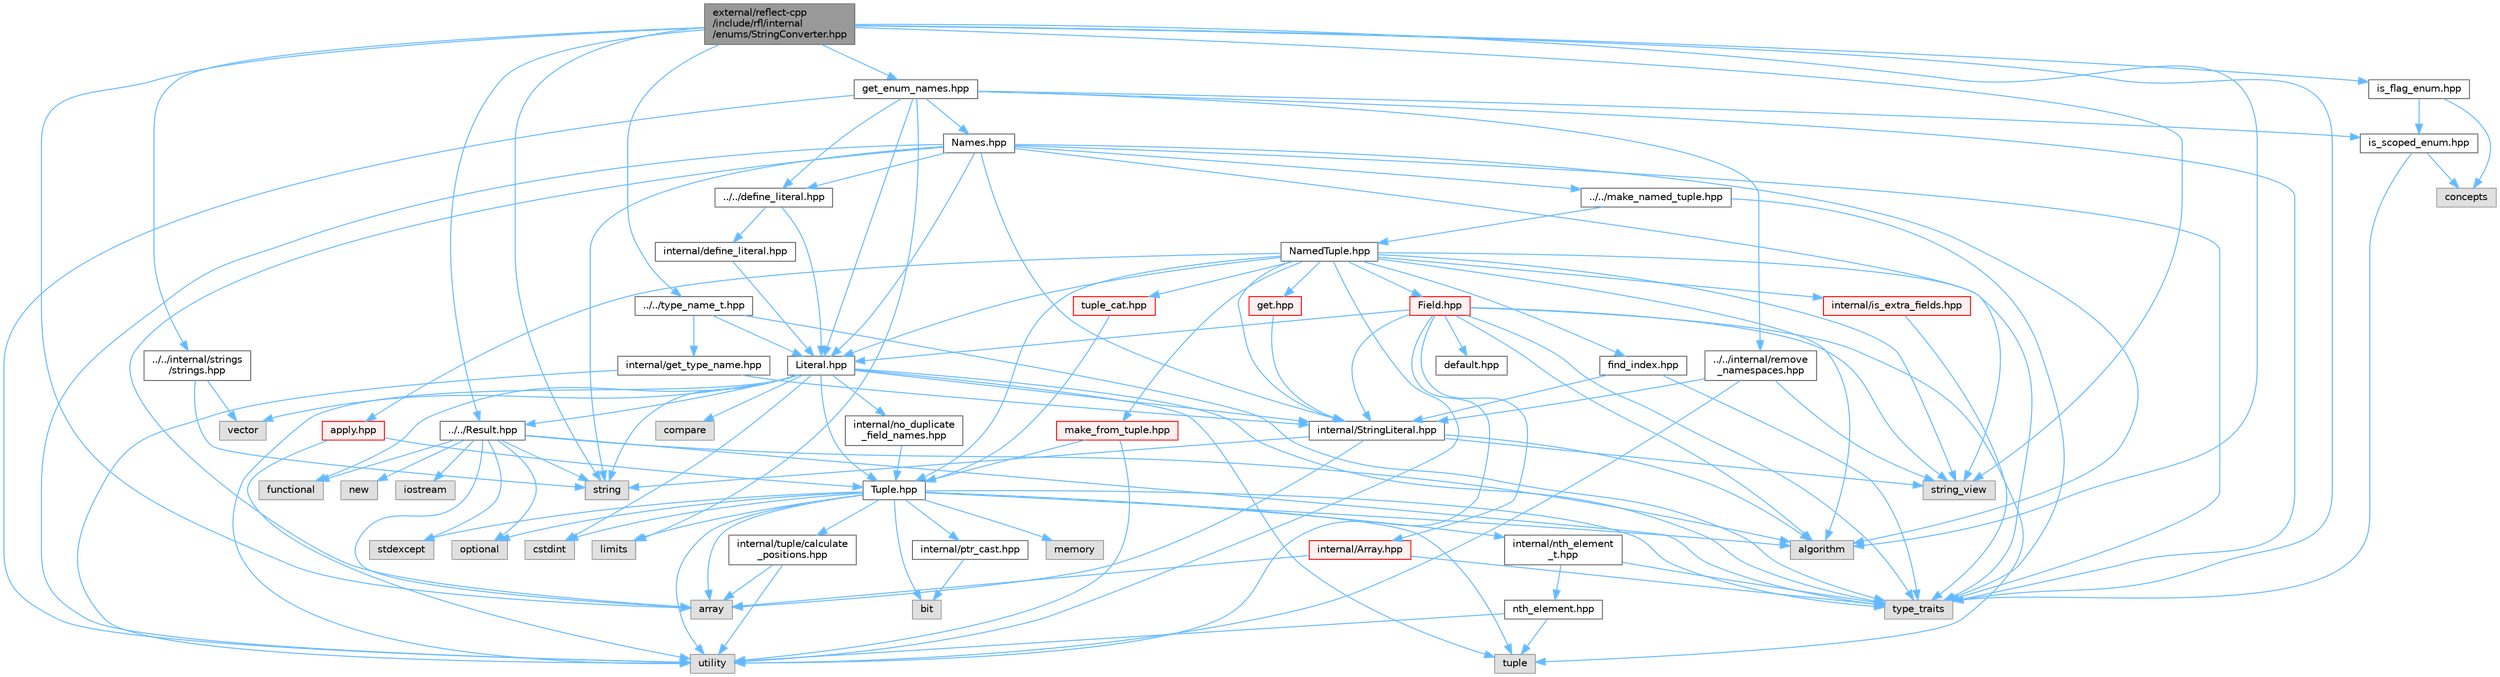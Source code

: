 digraph "external/reflect-cpp/include/rfl/internal/enums/StringConverter.hpp"
{
 // LATEX_PDF_SIZE
  bgcolor="transparent";
  edge [fontname=Helvetica,fontsize=10,labelfontname=Helvetica,labelfontsize=10];
  node [fontname=Helvetica,fontsize=10,shape=box,height=0.2,width=0.4];
  Node1 [id="Node000001",label="external/reflect-cpp\l/include/rfl/internal\l/enums/StringConverter.hpp",height=0.2,width=0.4,color="gray40", fillcolor="grey60", style="filled", fontcolor="black",tooltip=" "];
  Node1 -> Node2 [id="edge129_Node000001_Node000002",color="steelblue1",style="solid",tooltip=" "];
  Node2 [id="Node000002",label="algorithm",height=0.2,width=0.4,color="grey60", fillcolor="#E0E0E0", style="filled",tooltip=" "];
  Node1 -> Node3 [id="edge130_Node000001_Node000003",color="steelblue1",style="solid",tooltip=" "];
  Node3 [id="Node000003",label="array",height=0.2,width=0.4,color="grey60", fillcolor="#E0E0E0", style="filled",tooltip=" "];
  Node1 -> Node4 [id="edge131_Node000001_Node000004",color="steelblue1",style="solid",tooltip=" "];
  Node4 [id="Node000004",label="string",height=0.2,width=0.4,color="grey60", fillcolor="#E0E0E0", style="filled",tooltip=" "];
  Node1 -> Node5 [id="edge132_Node000001_Node000005",color="steelblue1",style="solid",tooltip=" "];
  Node5 [id="Node000005",label="string_view",height=0.2,width=0.4,color="grey60", fillcolor="#E0E0E0", style="filled",tooltip=" "];
  Node1 -> Node6 [id="edge133_Node000001_Node000006",color="steelblue1",style="solid",tooltip=" "];
  Node6 [id="Node000006",label="type_traits",height=0.2,width=0.4,color="grey60", fillcolor="#E0E0E0", style="filled",tooltip=" "];
  Node1 -> Node7 [id="edge134_Node000001_Node000007",color="steelblue1",style="solid",tooltip=" "];
  Node7 [id="Node000007",label="../../Result.hpp",height=0.2,width=0.4,color="grey40", fillcolor="white", style="filled",URL="$_result_8hpp.html",tooltip=" "];
  Node7 -> Node2 [id="edge135_Node000007_Node000002",color="steelblue1",style="solid",tooltip=" "];
  Node7 -> Node3 [id="edge136_Node000007_Node000003",color="steelblue1",style="solid",tooltip=" "];
  Node7 -> Node8 [id="edge137_Node000007_Node000008",color="steelblue1",style="solid",tooltip=" "];
  Node8 [id="Node000008",label="functional",height=0.2,width=0.4,color="grey60", fillcolor="#E0E0E0", style="filled",tooltip=" "];
  Node7 -> Node9 [id="edge138_Node000007_Node000009",color="steelblue1",style="solid",tooltip=" "];
  Node9 [id="Node000009",label="iostream",height=0.2,width=0.4,color="grey60", fillcolor="#E0E0E0", style="filled",tooltip=" "];
  Node7 -> Node10 [id="edge139_Node000007_Node000010",color="steelblue1",style="solid",tooltip=" "];
  Node10 [id="Node000010",label="new",height=0.2,width=0.4,color="grey60", fillcolor="#E0E0E0", style="filled",tooltip=" "];
  Node7 -> Node11 [id="edge140_Node000007_Node000011",color="steelblue1",style="solid",tooltip=" "];
  Node11 [id="Node000011",label="optional",height=0.2,width=0.4,color="grey60", fillcolor="#E0E0E0", style="filled",tooltip=" "];
  Node7 -> Node12 [id="edge141_Node000007_Node000012",color="steelblue1",style="solid",tooltip=" "];
  Node12 [id="Node000012",label="stdexcept",height=0.2,width=0.4,color="grey60", fillcolor="#E0E0E0", style="filled",tooltip=" "];
  Node7 -> Node4 [id="edge142_Node000007_Node000004",color="steelblue1",style="solid",tooltip=" "];
  Node7 -> Node6 [id="edge143_Node000007_Node000006",color="steelblue1",style="solid",tooltip=" "];
  Node1 -> Node13 [id="edge144_Node000001_Node000013",color="steelblue1",style="solid",tooltip=" "];
  Node13 [id="Node000013",label="../../internal/strings\l/strings.hpp",height=0.2,width=0.4,color="grey40", fillcolor="white", style="filled",URL="$strings_8hpp.html",tooltip=" "];
  Node13 -> Node4 [id="edge145_Node000013_Node000004",color="steelblue1",style="solid",tooltip=" "];
  Node13 -> Node14 [id="edge146_Node000013_Node000014",color="steelblue1",style="solid",tooltip=" "];
  Node14 [id="Node000014",label="vector",height=0.2,width=0.4,color="grey60", fillcolor="#E0E0E0", style="filled",tooltip=" "];
  Node1 -> Node15 [id="edge147_Node000001_Node000015",color="steelblue1",style="solid",tooltip=" "];
  Node15 [id="Node000015",label="../../type_name_t.hpp",height=0.2,width=0.4,color="grey40", fillcolor="white", style="filled",URL="$type__name__t_8hpp.html",tooltip=" "];
  Node15 -> Node6 [id="edge148_Node000015_Node000006",color="steelblue1",style="solid",tooltip=" "];
  Node15 -> Node16 [id="edge149_Node000015_Node000016",color="steelblue1",style="solid",tooltip=" "];
  Node16 [id="Node000016",label="Literal.hpp",height=0.2,width=0.4,color="grey40", fillcolor="white", style="filled",URL="$_literal_8hpp.html",tooltip=" "];
  Node16 -> Node17 [id="edge150_Node000016_Node000017",color="steelblue1",style="solid",tooltip=" "];
  Node17 [id="Node000017",label="compare",height=0.2,width=0.4,color="grey60", fillcolor="#E0E0E0", style="filled",tooltip=" "];
  Node16 -> Node18 [id="edge151_Node000016_Node000018",color="steelblue1",style="solid",tooltip=" "];
  Node18 [id="Node000018",label="cstdint",height=0.2,width=0.4,color="grey60", fillcolor="#E0E0E0", style="filled",tooltip=" "];
  Node16 -> Node8 [id="edge152_Node000016_Node000008",color="steelblue1",style="solid",tooltip=" "];
  Node16 -> Node4 [id="edge153_Node000016_Node000004",color="steelblue1",style="solid",tooltip=" "];
  Node16 -> Node19 [id="edge154_Node000016_Node000019",color="steelblue1",style="solid",tooltip=" "];
  Node19 [id="Node000019",label="tuple",height=0.2,width=0.4,color="grey60", fillcolor="#E0E0E0", style="filled",tooltip=" "];
  Node16 -> Node6 [id="edge155_Node000016_Node000006",color="steelblue1",style="solid",tooltip=" "];
  Node16 -> Node20 [id="edge156_Node000016_Node000020",color="steelblue1",style="solid",tooltip=" "];
  Node20 [id="Node000020",label="utility",height=0.2,width=0.4,color="grey60", fillcolor="#E0E0E0", style="filled",tooltip=" "];
  Node16 -> Node14 [id="edge157_Node000016_Node000014",color="steelblue1",style="solid",tooltip=" "];
  Node16 -> Node7 [id="edge158_Node000016_Node000007",color="steelblue1",style="solid",tooltip=" "];
  Node16 -> Node21 [id="edge159_Node000016_Node000021",color="steelblue1",style="solid",tooltip=" "];
  Node21 [id="Node000021",label="Tuple.hpp",height=0.2,width=0.4,color="grey40", fillcolor="white", style="filled",URL="$_tuple_8hpp.html",tooltip=" "];
  Node21 -> Node2 [id="edge160_Node000021_Node000002",color="steelblue1",style="solid",tooltip=" "];
  Node21 -> Node3 [id="edge161_Node000021_Node000003",color="steelblue1",style="solid",tooltip=" "];
  Node21 -> Node22 [id="edge162_Node000021_Node000022",color="steelblue1",style="solid",tooltip=" "];
  Node22 [id="Node000022",label="bit",height=0.2,width=0.4,color="grey60", fillcolor="#E0E0E0", style="filled",tooltip=" "];
  Node21 -> Node18 [id="edge163_Node000021_Node000018",color="steelblue1",style="solid",tooltip=" "];
  Node21 -> Node23 [id="edge164_Node000021_Node000023",color="steelblue1",style="solid",tooltip=" "];
  Node23 [id="Node000023",label="limits",height=0.2,width=0.4,color="grey60", fillcolor="#E0E0E0", style="filled",tooltip=" "];
  Node21 -> Node24 [id="edge165_Node000021_Node000024",color="steelblue1",style="solid",tooltip=" "];
  Node24 [id="Node000024",label="memory",height=0.2,width=0.4,color="grey60", fillcolor="#E0E0E0", style="filled",tooltip=" "];
  Node21 -> Node11 [id="edge166_Node000021_Node000011",color="steelblue1",style="solid",tooltip=" "];
  Node21 -> Node12 [id="edge167_Node000021_Node000012",color="steelblue1",style="solid",tooltip=" "];
  Node21 -> Node19 [id="edge168_Node000021_Node000019",color="steelblue1",style="solid",tooltip=" "];
  Node21 -> Node6 [id="edge169_Node000021_Node000006",color="steelblue1",style="solid",tooltip=" "];
  Node21 -> Node20 [id="edge170_Node000021_Node000020",color="steelblue1",style="solid",tooltip=" "];
  Node21 -> Node25 [id="edge171_Node000021_Node000025",color="steelblue1",style="solid",tooltip=" "];
  Node25 [id="Node000025",label="internal/nth_element\l_t.hpp",height=0.2,width=0.4,color="grey40", fillcolor="white", style="filled",URL="$nth__element__t_8hpp.html",tooltip=" "];
  Node25 -> Node6 [id="edge172_Node000025_Node000006",color="steelblue1",style="solid",tooltip=" "];
  Node25 -> Node26 [id="edge173_Node000025_Node000026",color="steelblue1",style="solid",tooltip=" "];
  Node26 [id="Node000026",label="nth_element.hpp",height=0.2,width=0.4,color="grey40", fillcolor="white", style="filled",URL="$nth__element_8hpp.html",tooltip=" "];
  Node26 -> Node19 [id="edge174_Node000026_Node000019",color="steelblue1",style="solid",tooltip=" "];
  Node26 -> Node20 [id="edge175_Node000026_Node000020",color="steelblue1",style="solid",tooltip=" "];
  Node21 -> Node27 [id="edge176_Node000021_Node000027",color="steelblue1",style="solid",tooltip=" "];
  Node27 [id="Node000027",label="internal/ptr_cast.hpp",height=0.2,width=0.4,color="grey40", fillcolor="white", style="filled",URL="$ptr__cast_8hpp.html",tooltip=" "];
  Node27 -> Node22 [id="edge177_Node000027_Node000022",color="steelblue1",style="solid",tooltip=" "];
  Node21 -> Node28 [id="edge178_Node000021_Node000028",color="steelblue1",style="solid",tooltip=" "];
  Node28 [id="Node000028",label="internal/tuple/calculate\l_positions.hpp",height=0.2,width=0.4,color="grey40", fillcolor="white", style="filled",URL="$calculate__positions_8hpp.html",tooltip=" "];
  Node28 -> Node3 [id="edge179_Node000028_Node000003",color="steelblue1",style="solid",tooltip=" "];
  Node28 -> Node20 [id="edge180_Node000028_Node000020",color="steelblue1",style="solid",tooltip=" "];
  Node16 -> Node29 [id="edge181_Node000016_Node000029",color="steelblue1",style="solid",tooltip=" "];
  Node29 [id="Node000029",label="internal/StringLiteral.hpp",height=0.2,width=0.4,color="grey40", fillcolor="white", style="filled",URL="$_string_literal_8hpp.html",tooltip=" "];
  Node29 -> Node2 [id="edge182_Node000029_Node000002",color="steelblue1",style="solid",tooltip=" "];
  Node29 -> Node3 [id="edge183_Node000029_Node000003",color="steelblue1",style="solid",tooltip=" "];
  Node29 -> Node4 [id="edge184_Node000029_Node000004",color="steelblue1",style="solid",tooltip=" "];
  Node29 -> Node5 [id="edge185_Node000029_Node000005",color="steelblue1",style="solid",tooltip=" "];
  Node16 -> Node30 [id="edge186_Node000016_Node000030",color="steelblue1",style="solid",tooltip=" "];
  Node30 [id="Node000030",label="internal/no_duplicate\l_field_names.hpp",height=0.2,width=0.4,color="grey40", fillcolor="white", style="filled",URL="$no__duplicate__field__names_8hpp.html",tooltip=" "];
  Node30 -> Node21 [id="edge187_Node000030_Node000021",color="steelblue1",style="solid",tooltip=" "];
  Node15 -> Node31 [id="edge188_Node000015_Node000031",color="steelblue1",style="solid",tooltip=" "];
  Node31 [id="Node000031",label="internal/get_type_name.hpp",height=0.2,width=0.4,color="grey40", fillcolor="white", style="filled",URL="$get__type__name_8hpp.html",tooltip=" "];
  Node31 -> Node20 [id="edge189_Node000031_Node000020",color="steelblue1",style="solid",tooltip=" "];
  Node31 -> Node29 [id="edge190_Node000031_Node000029",color="steelblue1",style="solid",tooltip=" "];
  Node1 -> Node32 [id="edge191_Node000001_Node000032",color="steelblue1",style="solid",tooltip=" "];
  Node32 [id="Node000032",label="get_enum_names.hpp",height=0.2,width=0.4,color="grey40", fillcolor="white", style="filled",URL="$get__enum__names_8hpp.html",tooltip=" "];
  Node32 -> Node23 [id="edge192_Node000032_Node000023",color="steelblue1",style="solid",tooltip=" "];
  Node32 -> Node6 [id="edge193_Node000032_Node000006",color="steelblue1",style="solid",tooltip=" "];
  Node32 -> Node20 [id="edge194_Node000032_Node000020",color="steelblue1",style="solid",tooltip=" "];
  Node32 -> Node16 [id="edge195_Node000032_Node000016",color="steelblue1",style="solid",tooltip=" "];
  Node32 -> Node33 [id="edge196_Node000032_Node000033",color="steelblue1",style="solid",tooltip=" "];
  Node33 [id="Node000033",label="../../define_literal.hpp",height=0.2,width=0.4,color="grey40", fillcolor="white", style="filled",URL="$define__literal_8hpp.html",tooltip=" "];
  Node33 -> Node16 [id="edge197_Node000033_Node000016",color="steelblue1",style="solid",tooltip=" "];
  Node33 -> Node34 [id="edge198_Node000033_Node000034",color="steelblue1",style="solid",tooltip=" "];
  Node34 [id="Node000034",label="internal/define_literal.hpp",height=0.2,width=0.4,color="grey40", fillcolor="white", style="filled",URL="$internal_2define__literal_8hpp.html",tooltip=" "];
  Node34 -> Node16 [id="edge199_Node000034_Node000016",color="steelblue1",style="solid",tooltip=" "];
  Node32 -> Node35 [id="edge200_Node000032_Node000035",color="steelblue1",style="solid",tooltip=" "];
  Node35 [id="Node000035",label="../../internal/remove\l_namespaces.hpp",height=0.2,width=0.4,color="grey40", fillcolor="white", style="filled",URL="$remove__namespaces_8hpp.html",tooltip=" "];
  Node35 -> Node5 [id="edge201_Node000035_Node000005",color="steelblue1",style="solid",tooltip=" "];
  Node35 -> Node20 [id="edge202_Node000035_Node000020",color="steelblue1",style="solid",tooltip=" "];
  Node35 -> Node29 [id="edge203_Node000035_Node000029",color="steelblue1",style="solid",tooltip=" "];
  Node32 -> Node36 [id="edge204_Node000032_Node000036",color="steelblue1",style="solid",tooltip=" "];
  Node36 [id="Node000036",label="Names.hpp",height=0.2,width=0.4,color="grey40", fillcolor="white", style="filled",URL="$_names_8hpp.html",tooltip=" "];
  Node36 -> Node2 [id="edge205_Node000036_Node000002",color="steelblue1",style="solid",tooltip=" "];
  Node36 -> Node3 [id="edge206_Node000036_Node000003",color="steelblue1",style="solid",tooltip=" "];
  Node36 -> Node4 [id="edge207_Node000036_Node000004",color="steelblue1",style="solid",tooltip=" "];
  Node36 -> Node5 [id="edge208_Node000036_Node000005",color="steelblue1",style="solid",tooltip=" "];
  Node36 -> Node6 [id="edge209_Node000036_Node000006",color="steelblue1",style="solid",tooltip=" "];
  Node36 -> Node20 [id="edge210_Node000036_Node000020",color="steelblue1",style="solid",tooltip=" "];
  Node36 -> Node16 [id="edge211_Node000036_Node000016",color="steelblue1",style="solid",tooltip=" "];
  Node36 -> Node33 [id="edge212_Node000036_Node000033",color="steelblue1",style="solid",tooltip=" "];
  Node36 -> Node37 [id="edge213_Node000036_Node000037",color="steelblue1",style="solid",tooltip=" "];
  Node37 [id="Node000037",label="../../make_named_tuple.hpp",height=0.2,width=0.4,color="grey40", fillcolor="white", style="filled",URL="$make__named__tuple_8hpp.html",tooltip=" "];
  Node37 -> Node6 [id="edge214_Node000037_Node000006",color="steelblue1",style="solid",tooltip=" "];
  Node37 -> Node38 [id="edge215_Node000037_Node000038",color="steelblue1",style="solid",tooltip=" "];
  Node38 [id="Node000038",label="NamedTuple.hpp",height=0.2,width=0.4,color="grey40", fillcolor="white", style="filled",URL="$_named_tuple_8hpp.html",tooltip=" "];
  Node38 -> Node2 [id="edge216_Node000038_Node000002",color="steelblue1",style="solid",tooltip=" "];
  Node38 -> Node5 [id="edge217_Node000038_Node000005",color="steelblue1",style="solid",tooltip=" "];
  Node38 -> Node6 [id="edge218_Node000038_Node000006",color="steelblue1",style="solid",tooltip=" "];
  Node38 -> Node20 [id="edge219_Node000038_Node000020",color="steelblue1",style="solid",tooltip=" "];
  Node38 -> Node39 [id="edge220_Node000038_Node000039",color="steelblue1",style="solid",tooltip=" "];
  Node39 [id="Node000039",label="Field.hpp",height=0.2,width=0.4,color="red", fillcolor="#FFF0F0", style="filled",URL="$_field_8hpp.html",tooltip=" "];
  Node39 -> Node2 [id="edge221_Node000039_Node000002",color="steelblue1",style="solid",tooltip=" "];
  Node39 -> Node5 [id="edge222_Node000039_Node000005",color="steelblue1",style="solid",tooltip=" "];
  Node39 -> Node19 [id="edge223_Node000039_Node000019",color="steelblue1",style="solid",tooltip=" "];
  Node39 -> Node6 [id="edge224_Node000039_Node000006",color="steelblue1",style="solid",tooltip=" "];
  Node39 -> Node20 [id="edge225_Node000039_Node000020",color="steelblue1",style="solid",tooltip=" "];
  Node39 -> Node16 [id="edge226_Node000039_Node000016",color="steelblue1",style="solid",tooltip=" "];
  Node39 -> Node40 [id="edge227_Node000039_Node000040",color="steelblue1",style="solid",tooltip=" "];
  Node40 [id="Node000040",label="default.hpp",height=0.2,width=0.4,color="grey40", fillcolor="white", style="filled",URL="$default_8hpp.html",tooltip=" "];
  Node39 -> Node41 [id="edge228_Node000039_Node000041",color="steelblue1",style="solid",tooltip=" "];
  Node41 [id="Node000041",label="internal/Array.hpp",height=0.2,width=0.4,color="red", fillcolor="#FFF0F0", style="filled",URL="$_array_8hpp.html",tooltip=" "];
  Node41 -> Node3 [id="edge229_Node000041_Node000003",color="steelblue1",style="solid",tooltip=" "];
  Node41 -> Node6 [id="edge230_Node000041_Node000006",color="steelblue1",style="solid",tooltip=" "];
  Node39 -> Node29 [id="edge231_Node000039_Node000029",color="steelblue1",style="solid",tooltip=" "];
  Node38 -> Node16 [id="edge232_Node000038_Node000016",color="steelblue1",style="solid",tooltip=" "];
  Node38 -> Node21 [id="edge233_Node000038_Node000021",color="steelblue1",style="solid",tooltip=" "];
  Node38 -> Node45 [id="edge234_Node000038_Node000045",color="steelblue1",style="solid",tooltip=" "];
  Node45 [id="Node000045",label="apply.hpp",height=0.2,width=0.4,color="red", fillcolor="#FFF0F0", style="filled",URL="$apply_8hpp.html",tooltip=" "];
  Node45 -> Node20 [id="edge235_Node000045_Node000020",color="steelblue1",style="solid",tooltip=" "];
  Node45 -> Node21 [id="edge236_Node000045_Node000021",color="steelblue1",style="solid",tooltip=" "];
  Node38 -> Node47 [id="edge237_Node000038_Node000047",color="steelblue1",style="solid",tooltip=" "];
  Node47 [id="Node000047",label="get.hpp",height=0.2,width=0.4,color="red", fillcolor="#FFF0F0", style="filled",URL="$get_8hpp.html",tooltip=" "];
  Node47 -> Node29 [id="edge238_Node000047_Node000029",color="steelblue1",style="solid",tooltip=" "];
  Node38 -> Node29 [id="edge239_Node000038_Node000029",color="steelblue1",style="solid",tooltip=" "];
  Node38 -> Node50 [id="edge240_Node000038_Node000050",color="steelblue1",style="solid",tooltip=" "];
  Node50 [id="Node000050",label="find_index.hpp",height=0.2,width=0.4,color="grey40", fillcolor="white", style="filled",URL="$find__index_8hpp.html",tooltip=" "];
  Node50 -> Node6 [id="edge241_Node000050_Node000006",color="steelblue1",style="solid",tooltip=" "];
  Node50 -> Node29 [id="edge242_Node000050_Node000029",color="steelblue1",style="solid",tooltip=" "];
  Node38 -> Node51 [id="edge243_Node000038_Node000051",color="steelblue1",style="solid",tooltip=" "];
  Node51 [id="Node000051",label="internal/is_extra_fields.hpp",height=0.2,width=0.4,color="red", fillcolor="#FFF0F0", style="filled",URL="$is__extra__fields_8hpp.html",tooltip=" "];
  Node51 -> Node6 [id="edge244_Node000051_Node000006",color="steelblue1",style="solid",tooltip=" "];
  Node38 -> Node54 [id="edge245_Node000038_Node000054",color="steelblue1",style="solid",tooltip=" "];
  Node54 [id="Node000054",label="make_from_tuple.hpp",height=0.2,width=0.4,color="red", fillcolor="#FFF0F0", style="filled",URL="$make__from__tuple_8hpp.html",tooltip=" "];
  Node54 -> Node20 [id="edge246_Node000054_Node000020",color="steelblue1",style="solid",tooltip=" "];
  Node54 -> Node21 [id="edge247_Node000054_Node000021",color="steelblue1",style="solid",tooltip=" "];
  Node38 -> Node56 [id="edge248_Node000038_Node000056",color="steelblue1",style="solid",tooltip=" "];
  Node56 [id="Node000056",label="tuple_cat.hpp",height=0.2,width=0.4,color="red", fillcolor="#FFF0F0", style="filled",URL="$tuple__cat_8hpp.html",tooltip=" "];
  Node56 -> Node21 [id="edge249_Node000056_Node000021",color="steelblue1",style="solid",tooltip=" "];
  Node36 -> Node29 [id="edge250_Node000036_Node000029",color="steelblue1",style="solid",tooltip=" "];
  Node32 -> Node58 [id="edge251_Node000032_Node000058",color="steelblue1",style="solid",tooltip=" "];
  Node58 [id="Node000058",label="is_scoped_enum.hpp",height=0.2,width=0.4,color="grey40", fillcolor="white", style="filled",URL="$is__scoped__enum_8hpp.html",tooltip=" "];
  Node58 -> Node59 [id="edge252_Node000058_Node000059",color="steelblue1",style="solid",tooltip=" "];
  Node59 [id="Node000059",label="concepts",height=0.2,width=0.4,color="grey60", fillcolor="#E0E0E0", style="filled",tooltip=" "];
  Node58 -> Node6 [id="edge253_Node000058_Node000006",color="steelblue1",style="solid",tooltip=" "];
  Node1 -> Node60 [id="edge254_Node000001_Node000060",color="steelblue1",style="solid",tooltip=" "];
  Node60 [id="Node000060",label="is_flag_enum.hpp",height=0.2,width=0.4,color="grey40", fillcolor="white", style="filled",URL="$is__flag__enum_8hpp.html",tooltip=" "];
  Node60 -> Node59 [id="edge255_Node000060_Node000059",color="steelblue1",style="solid",tooltip=" "];
  Node60 -> Node58 [id="edge256_Node000060_Node000058",color="steelblue1",style="solid",tooltip=" "];
}
